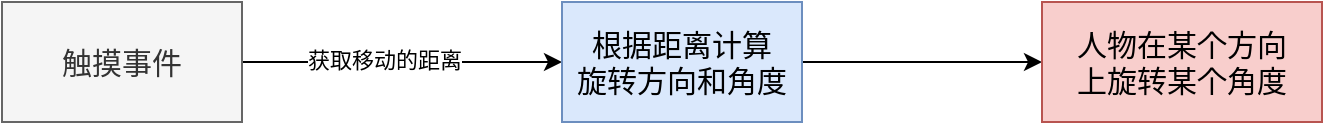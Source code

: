 <mxfile version="21.7.5" type="github">
  <diagram name="第 1 页" id="F4ggqMPdJtU-3wj4e8-U">
    <mxGraphModel dx="1159" dy="615" grid="1" gridSize="10" guides="1" tooltips="1" connect="1" arrows="1" fold="1" page="1" pageScale="1" pageWidth="827" pageHeight="1169" math="0" shadow="0">
      <root>
        <mxCell id="0" />
        <mxCell id="1" parent="0" />
        <mxCell id="_ns3eHESZFzk__OPhv8L-7" style="edgeStyle=orthogonalEdgeStyle;rounded=0;orthogonalLoop=1;jettySize=auto;html=1;" edge="1" parent="1" source="_ns3eHESZFzk__OPhv8L-5" target="_ns3eHESZFzk__OPhv8L-6">
          <mxGeometry relative="1" as="geometry" />
        </mxCell>
        <mxCell id="_ns3eHESZFzk__OPhv8L-9" value="获取移动的距离" style="edgeLabel;html=1;align=center;verticalAlign=middle;resizable=0;points=[];" vertex="1" connectable="0" parent="_ns3eHESZFzk__OPhv8L-7">
          <mxGeometry x="-0.209" y="-2" relative="1" as="geometry">
            <mxPoint x="7" y="-3" as="offset" />
          </mxGeometry>
        </mxCell>
        <mxCell id="_ns3eHESZFzk__OPhv8L-5" value="&lt;font style=&quot;font-size: 15px;&quot;&gt;触摸事件&lt;/font&gt;" style="rounded=0;whiteSpace=wrap;html=1;fillColor=#f5f5f5;fontColor=#333333;strokeColor=#666666;" vertex="1" parent="1">
          <mxGeometry x="40" y="210" width="120" height="60" as="geometry" />
        </mxCell>
        <mxCell id="_ns3eHESZFzk__OPhv8L-11" style="edgeStyle=orthogonalEdgeStyle;rounded=0;orthogonalLoop=1;jettySize=auto;html=1;entryX=0;entryY=0.5;entryDx=0;entryDy=0;" edge="1" parent="1" source="_ns3eHESZFzk__OPhv8L-6" target="_ns3eHESZFzk__OPhv8L-10">
          <mxGeometry relative="1" as="geometry" />
        </mxCell>
        <mxCell id="_ns3eHESZFzk__OPhv8L-6" value="&lt;font style=&quot;font-size: 15px;&quot;&gt;根据距离计算&lt;br&gt;旋转方向和角度&lt;/font&gt;" style="rounded=0;whiteSpace=wrap;html=1;fillColor=#dae8fc;strokeColor=#6c8ebf;" vertex="1" parent="1">
          <mxGeometry x="320" y="210" width="120" height="60" as="geometry" />
        </mxCell>
        <mxCell id="_ns3eHESZFzk__OPhv8L-10" value="&lt;font style=&quot;font-size: 15px;&quot;&gt;人物在某个方向&lt;br&gt;上旋转某个角度&lt;/font&gt;" style="rounded=0;whiteSpace=wrap;html=1;fillColor=#f8cecc;strokeColor=#b85450;" vertex="1" parent="1">
          <mxGeometry x="560" y="210" width="140" height="60" as="geometry" />
        </mxCell>
      </root>
    </mxGraphModel>
  </diagram>
</mxfile>
